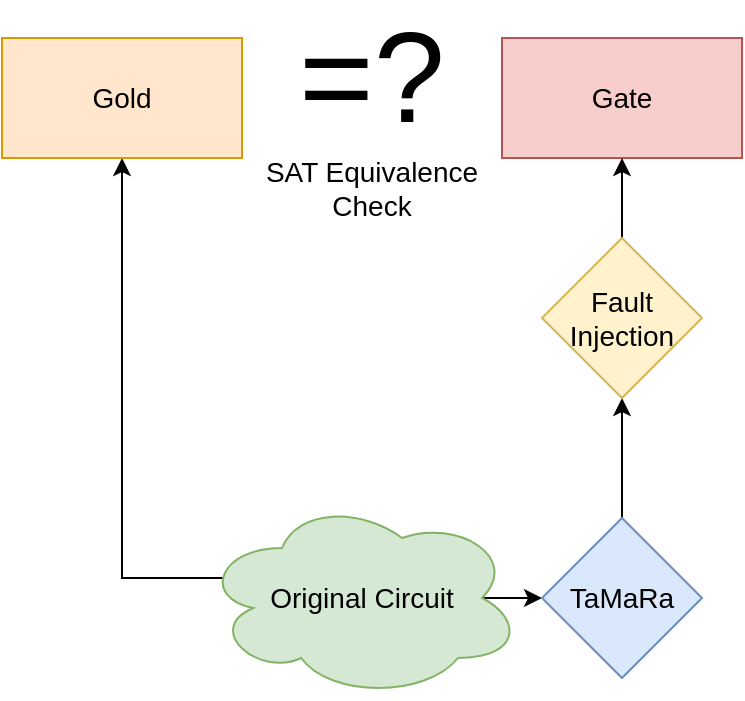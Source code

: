 <mxfile version="27.0.5">
  <diagram name="Page-1" id="-Zx_f2Hi8Hm7Y5VEa5eP">
    <mxGraphModel dx="1426" dy="842" grid="1" gridSize="10" guides="1" tooltips="1" connect="1" arrows="1" fold="1" page="1" pageScale="1" pageWidth="827" pageHeight="1169" math="0" shadow="0">
      <root>
        <mxCell id="0" />
        <mxCell id="1" parent="0" />
        <mxCell id="JP_pmJfxKnAfF1QIcgvQ-4" style="edgeStyle=orthogonalEdgeStyle;rounded=0;orthogonalLoop=1;jettySize=auto;html=1;exitX=0.07;exitY=0.4;exitDx=0;exitDy=0;exitPerimeter=0;entryX=0.5;entryY=1;entryDx=0;entryDy=0;" edge="1" parent="1" source="JP_pmJfxKnAfF1QIcgvQ-2" target="JP_pmJfxKnAfF1QIcgvQ-3">
          <mxGeometry relative="1" as="geometry">
            <Array as="points">
              <mxPoint x="210" y="430" />
            </Array>
          </mxGeometry>
        </mxCell>
        <mxCell id="JP_pmJfxKnAfF1QIcgvQ-7" style="edgeStyle=orthogonalEdgeStyle;rounded=0;orthogonalLoop=1;jettySize=auto;html=1;exitX=0.875;exitY=0.5;exitDx=0;exitDy=0;exitPerimeter=0;entryX=0;entryY=0.5;entryDx=0;entryDy=0;" edge="1" parent="1" source="JP_pmJfxKnAfF1QIcgvQ-2" target="JP_pmJfxKnAfF1QIcgvQ-6">
          <mxGeometry relative="1" as="geometry" />
        </mxCell>
        <mxCell id="JP_pmJfxKnAfF1QIcgvQ-2" value="&lt;font style=&quot;font-size: 14px;&quot;&gt;Original Circuit&lt;/font&gt;" style="ellipse;shape=cloud;whiteSpace=wrap;html=1;fillColor=#d5e8d4;strokeColor=#82b366;" vertex="1" parent="1">
          <mxGeometry x="250" y="390" width="160" height="100" as="geometry" />
        </mxCell>
        <mxCell id="JP_pmJfxKnAfF1QIcgvQ-3" value="&lt;font style=&quot;font-size: 14px;&quot;&gt;Gold&lt;/font&gt;" style="rounded=0;whiteSpace=wrap;html=1;fillColor=#ffe6cc;strokeColor=#d79b00;" vertex="1" parent="1">
          <mxGeometry x="150" y="160" width="120" height="60" as="geometry" />
        </mxCell>
        <mxCell id="JP_pmJfxKnAfF1QIcgvQ-5" value="&lt;font style=&quot;font-size: 14px;&quot;&gt;Gate&lt;/font&gt;" style="rounded=0;whiteSpace=wrap;html=1;fillColor=#f8cecc;strokeColor=#b85450;" vertex="1" parent="1">
          <mxGeometry x="400" y="160" width="120" height="60" as="geometry" />
        </mxCell>
        <mxCell id="JP_pmJfxKnAfF1QIcgvQ-11" style="edgeStyle=orthogonalEdgeStyle;rounded=0;orthogonalLoop=1;jettySize=auto;html=1;exitX=0.5;exitY=0;exitDx=0;exitDy=0;entryX=0.5;entryY=1;entryDx=0;entryDy=0;" edge="1" parent="1" source="JP_pmJfxKnAfF1QIcgvQ-6" target="JP_pmJfxKnAfF1QIcgvQ-9">
          <mxGeometry relative="1" as="geometry" />
        </mxCell>
        <mxCell id="JP_pmJfxKnAfF1QIcgvQ-6" value="&lt;font style=&quot;font-size: 14px;&quot;&gt;TaMaRa&lt;/font&gt;" style="rhombus;whiteSpace=wrap;html=1;fillColor=#dae8fc;strokeColor=#6c8ebf;" vertex="1" parent="1">
          <mxGeometry x="420" y="400" width="80" height="80" as="geometry" />
        </mxCell>
        <mxCell id="JP_pmJfxKnAfF1QIcgvQ-10" value="" style="edgeStyle=orthogonalEdgeStyle;rounded=0;orthogonalLoop=1;jettySize=auto;html=1;" edge="1" parent="1" source="JP_pmJfxKnAfF1QIcgvQ-9" target="JP_pmJfxKnAfF1QIcgvQ-5">
          <mxGeometry relative="1" as="geometry" />
        </mxCell>
        <mxCell id="JP_pmJfxKnAfF1QIcgvQ-9" value="&lt;font style=&quot;font-size: 14px;&quot;&gt;Fault&lt;/font&gt;&lt;div&gt;&lt;font style=&quot;font-size: 14px;&quot;&gt;Injection&lt;/font&gt;&lt;/div&gt;" style="rhombus;whiteSpace=wrap;html=1;fillColor=#fff2cc;strokeColor=#d6b656;" vertex="1" parent="1">
          <mxGeometry x="420" y="260" width="80" height="80" as="geometry" />
        </mxCell>
        <mxCell id="JP_pmJfxKnAfF1QIcgvQ-12" value="&lt;font style=&quot;font-size: 64px;&quot;&gt;=?&lt;/font&gt;" style="text;html=1;align=center;verticalAlign=middle;whiteSpace=wrap;rounded=0;" vertex="1" parent="1">
          <mxGeometry x="270" y="160" width="130" height="40" as="geometry" />
        </mxCell>
        <mxCell id="JP_pmJfxKnAfF1QIcgvQ-13" value="&lt;font style=&quot;font-size: 14px;&quot;&gt;SAT Equivalence Check&lt;/font&gt;" style="text;html=1;align=center;verticalAlign=middle;whiteSpace=wrap;rounded=0;" vertex="1" parent="1">
          <mxGeometry x="270" y="220" width="130" height="30" as="geometry" />
        </mxCell>
      </root>
    </mxGraphModel>
  </diagram>
</mxfile>
